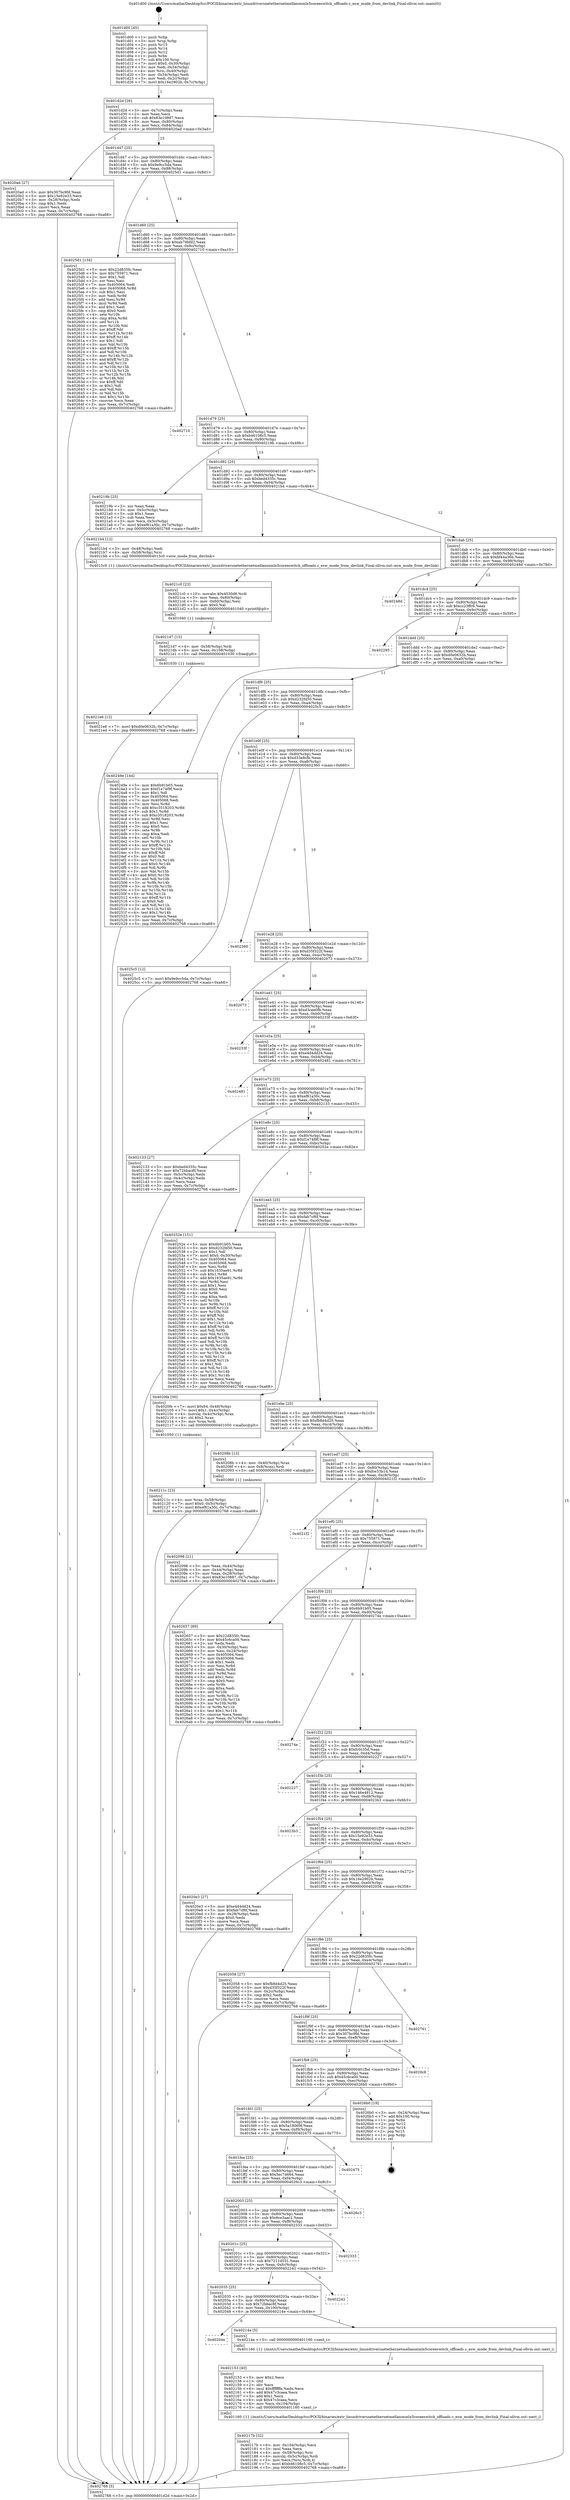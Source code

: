 digraph "0x401d00" {
  label = "0x401d00 (/mnt/c/Users/mathe/Desktop/tcc/POCII/binaries/extr_linuxdriversnetethernetmellanoxmlx5coreeswitch_offloads.c_esw_mode_from_devlink_Final-ollvm.out::main(0))"
  labelloc = "t"
  node[shape=record]

  Entry [label="",width=0.3,height=0.3,shape=circle,fillcolor=black,style=filled]
  "0x401d2d" [label="{
     0x401d2d [26]\l
     | [instrs]\l
     &nbsp;&nbsp;0x401d2d \<+3\>: mov -0x7c(%rbp),%eax\l
     &nbsp;&nbsp;0x401d30 \<+2\>: mov %eax,%ecx\l
     &nbsp;&nbsp;0x401d32 \<+6\>: sub $0x83e10887,%ecx\l
     &nbsp;&nbsp;0x401d38 \<+3\>: mov %eax,-0x80(%rbp)\l
     &nbsp;&nbsp;0x401d3b \<+6\>: mov %ecx,-0x84(%rbp)\l
     &nbsp;&nbsp;0x401d41 \<+6\>: je 00000000004020ad \<main+0x3ad\>\l
  }"]
  "0x4020ad" [label="{
     0x4020ad [27]\l
     | [instrs]\l
     &nbsp;&nbsp;0x4020ad \<+5\>: mov $0x307bc9fd,%eax\l
     &nbsp;&nbsp;0x4020b2 \<+5\>: mov $0x15e92e33,%ecx\l
     &nbsp;&nbsp;0x4020b7 \<+3\>: mov -0x28(%rbp),%edx\l
     &nbsp;&nbsp;0x4020ba \<+3\>: cmp $0x1,%edx\l
     &nbsp;&nbsp;0x4020bd \<+3\>: cmovl %ecx,%eax\l
     &nbsp;&nbsp;0x4020c0 \<+3\>: mov %eax,-0x7c(%rbp)\l
     &nbsp;&nbsp;0x4020c3 \<+5\>: jmp 0000000000402768 \<main+0xa68\>\l
  }"]
  "0x401d47" [label="{
     0x401d47 [25]\l
     | [instrs]\l
     &nbsp;&nbsp;0x401d47 \<+5\>: jmp 0000000000401d4c \<main+0x4c\>\l
     &nbsp;&nbsp;0x401d4c \<+3\>: mov -0x80(%rbp),%eax\l
     &nbsp;&nbsp;0x401d4f \<+5\>: sub $0x9e9cc5da,%eax\l
     &nbsp;&nbsp;0x401d54 \<+6\>: mov %eax,-0x88(%rbp)\l
     &nbsp;&nbsp;0x401d5a \<+6\>: je 00000000004025d1 \<main+0x8d1\>\l
  }"]
  Exit [label="",width=0.3,height=0.3,shape=circle,fillcolor=black,style=filled,peripheries=2]
  "0x4025d1" [label="{
     0x4025d1 [134]\l
     | [instrs]\l
     &nbsp;&nbsp;0x4025d1 \<+5\>: mov $0x22d835fc,%eax\l
     &nbsp;&nbsp;0x4025d6 \<+5\>: mov $0x755971,%ecx\l
     &nbsp;&nbsp;0x4025db \<+2\>: mov $0x1,%dl\l
     &nbsp;&nbsp;0x4025dd \<+2\>: xor %esi,%esi\l
     &nbsp;&nbsp;0x4025df \<+7\>: mov 0x405064,%edi\l
     &nbsp;&nbsp;0x4025e6 \<+8\>: mov 0x405068,%r8d\l
     &nbsp;&nbsp;0x4025ee \<+3\>: sub $0x1,%esi\l
     &nbsp;&nbsp;0x4025f1 \<+3\>: mov %edi,%r9d\l
     &nbsp;&nbsp;0x4025f4 \<+3\>: add %esi,%r9d\l
     &nbsp;&nbsp;0x4025f7 \<+4\>: imul %r9d,%edi\l
     &nbsp;&nbsp;0x4025fb \<+3\>: and $0x1,%edi\l
     &nbsp;&nbsp;0x4025fe \<+3\>: cmp $0x0,%edi\l
     &nbsp;&nbsp;0x402601 \<+4\>: sete %r10b\l
     &nbsp;&nbsp;0x402605 \<+4\>: cmp $0xa,%r8d\l
     &nbsp;&nbsp;0x402609 \<+4\>: setl %r11b\l
     &nbsp;&nbsp;0x40260d \<+3\>: mov %r10b,%bl\l
     &nbsp;&nbsp;0x402610 \<+3\>: xor $0xff,%bl\l
     &nbsp;&nbsp;0x402613 \<+3\>: mov %r11b,%r14b\l
     &nbsp;&nbsp;0x402616 \<+4\>: xor $0xff,%r14b\l
     &nbsp;&nbsp;0x40261a \<+3\>: xor $0x1,%dl\l
     &nbsp;&nbsp;0x40261d \<+3\>: mov %bl,%r15b\l
     &nbsp;&nbsp;0x402620 \<+4\>: and $0xff,%r15b\l
     &nbsp;&nbsp;0x402624 \<+3\>: and %dl,%r10b\l
     &nbsp;&nbsp;0x402627 \<+3\>: mov %r14b,%r12b\l
     &nbsp;&nbsp;0x40262a \<+4\>: and $0xff,%r12b\l
     &nbsp;&nbsp;0x40262e \<+3\>: and %dl,%r11b\l
     &nbsp;&nbsp;0x402631 \<+3\>: or %r10b,%r15b\l
     &nbsp;&nbsp;0x402634 \<+3\>: or %r11b,%r12b\l
     &nbsp;&nbsp;0x402637 \<+3\>: xor %r12b,%r15b\l
     &nbsp;&nbsp;0x40263a \<+3\>: or %r14b,%bl\l
     &nbsp;&nbsp;0x40263d \<+3\>: xor $0xff,%bl\l
     &nbsp;&nbsp;0x402640 \<+3\>: or $0x1,%dl\l
     &nbsp;&nbsp;0x402643 \<+2\>: and %dl,%bl\l
     &nbsp;&nbsp;0x402645 \<+3\>: or %bl,%r15b\l
     &nbsp;&nbsp;0x402648 \<+4\>: test $0x1,%r15b\l
     &nbsp;&nbsp;0x40264c \<+3\>: cmovne %ecx,%eax\l
     &nbsp;&nbsp;0x40264f \<+3\>: mov %eax,-0x7c(%rbp)\l
     &nbsp;&nbsp;0x402652 \<+5\>: jmp 0000000000402768 \<main+0xa68\>\l
  }"]
  "0x401d60" [label="{
     0x401d60 [25]\l
     | [instrs]\l
     &nbsp;&nbsp;0x401d60 \<+5\>: jmp 0000000000401d65 \<main+0x65\>\l
     &nbsp;&nbsp;0x401d65 \<+3\>: mov -0x80(%rbp),%eax\l
     &nbsp;&nbsp;0x401d68 \<+5\>: sub $0xab79bfd2,%eax\l
     &nbsp;&nbsp;0x401d6d \<+6\>: mov %eax,-0x8c(%rbp)\l
     &nbsp;&nbsp;0x401d73 \<+6\>: je 0000000000402710 \<main+0xa10\>\l
  }"]
  "0x4021e6" [label="{
     0x4021e6 [12]\l
     | [instrs]\l
     &nbsp;&nbsp;0x4021e6 \<+7\>: movl $0xd0e0632b,-0x7c(%rbp)\l
     &nbsp;&nbsp;0x4021ed \<+5\>: jmp 0000000000402768 \<main+0xa68\>\l
  }"]
  "0x402710" [label="{
     0x402710\l
  }", style=dashed]
  "0x401d79" [label="{
     0x401d79 [25]\l
     | [instrs]\l
     &nbsp;&nbsp;0x401d79 \<+5\>: jmp 0000000000401d7e \<main+0x7e\>\l
     &nbsp;&nbsp;0x401d7e \<+3\>: mov -0x80(%rbp),%eax\l
     &nbsp;&nbsp;0x401d81 \<+5\>: sub $0xb46108c5,%eax\l
     &nbsp;&nbsp;0x401d86 \<+6\>: mov %eax,-0x90(%rbp)\l
     &nbsp;&nbsp;0x401d8c \<+6\>: je 000000000040219b \<main+0x49b\>\l
  }"]
  "0x4021d7" [label="{
     0x4021d7 [15]\l
     | [instrs]\l
     &nbsp;&nbsp;0x4021d7 \<+4\>: mov -0x58(%rbp),%rdi\l
     &nbsp;&nbsp;0x4021db \<+6\>: mov %eax,-0x108(%rbp)\l
     &nbsp;&nbsp;0x4021e1 \<+5\>: call 0000000000401030 \<free@plt\>\l
     | [calls]\l
     &nbsp;&nbsp;0x401030 \{1\} (unknown)\l
  }"]
  "0x40219b" [label="{
     0x40219b [25]\l
     | [instrs]\l
     &nbsp;&nbsp;0x40219b \<+2\>: xor %eax,%eax\l
     &nbsp;&nbsp;0x40219d \<+3\>: mov -0x5c(%rbp),%ecx\l
     &nbsp;&nbsp;0x4021a0 \<+3\>: sub $0x1,%eax\l
     &nbsp;&nbsp;0x4021a3 \<+2\>: sub %eax,%ecx\l
     &nbsp;&nbsp;0x4021a5 \<+3\>: mov %ecx,-0x5c(%rbp)\l
     &nbsp;&nbsp;0x4021a8 \<+7\>: movl $0xef81a30c,-0x7c(%rbp)\l
     &nbsp;&nbsp;0x4021af \<+5\>: jmp 0000000000402768 \<main+0xa68\>\l
  }"]
  "0x401d92" [label="{
     0x401d92 [25]\l
     | [instrs]\l
     &nbsp;&nbsp;0x401d92 \<+5\>: jmp 0000000000401d97 \<main+0x97\>\l
     &nbsp;&nbsp;0x401d97 \<+3\>: mov -0x80(%rbp),%eax\l
     &nbsp;&nbsp;0x401d9a \<+5\>: sub $0xbed4335c,%eax\l
     &nbsp;&nbsp;0x401d9f \<+6\>: mov %eax,-0x94(%rbp)\l
     &nbsp;&nbsp;0x401da5 \<+6\>: je 00000000004021b4 \<main+0x4b4\>\l
  }"]
  "0x4021c0" [label="{
     0x4021c0 [23]\l
     | [instrs]\l
     &nbsp;&nbsp;0x4021c0 \<+10\>: movabs $0x4030d6,%rdi\l
     &nbsp;&nbsp;0x4021ca \<+3\>: mov %eax,-0x60(%rbp)\l
     &nbsp;&nbsp;0x4021cd \<+3\>: mov -0x60(%rbp),%esi\l
     &nbsp;&nbsp;0x4021d0 \<+2\>: mov $0x0,%al\l
     &nbsp;&nbsp;0x4021d2 \<+5\>: call 0000000000401040 \<printf@plt\>\l
     | [calls]\l
     &nbsp;&nbsp;0x401040 \{1\} (unknown)\l
  }"]
  "0x4021b4" [label="{
     0x4021b4 [12]\l
     | [instrs]\l
     &nbsp;&nbsp;0x4021b4 \<+3\>: mov -0x48(%rbp),%edi\l
     &nbsp;&nbsp;0x4021b7 \<+4\>: mov -0x58(%rbp),%rsi\l
     &nbsp;&nbsp;0x4021bb \<+5\>: call 00000000004015c0 \<esw_mode_from_devlink\>\l
     | [calls]\l
     &nbsp;&nbsp;0x4015c0 \{1\} (/mnt/c/Users/mathe/Desktop/tcc/POCII/binaries/extr_linuxdriversnetethernetmellanoxmlx5coreeswitch_offloads.c_esw_mode_from_devlink_Final-ollvm.out::esw_mode_from_devlink)\l
  }"]
  "0x401dab" [label="{
     0x401dab [25]\l
     | [instrs]\l
     &nbsp;&nbsp;0x401dab \<+5\>: jmp 0000000000401db0 \<main+0xb0\>\l
     &nbsp;&nbsp;0x401db0 \<+3\>: mov -0x80(%rbp),%eax\l
     &nbsp;&nbsp;0x401db3 \<+5\>: sub $0xbf44a36b,%eax\l
     &nbsp;&nbsp;0x401db8 \<+6\>: mov %eax,-0x98(%rbp)\l
     &nbsp;&nbsp;0x401dbe \<+6\>: je 000000000040248d \<main+0x78d\>\l
  }"]
  "0x40217b" [label="{
     0x40217b [32]\l
     | [instrs]\l
     &nbsp;&nbsp;0x40217b \<+6\>: mov -0x104(%rbp),%ecx\l
     &nbsp;&nbsp;0x402181 \<+3\>: imul %eax,%ecx\l
     &nbsp;&nbsp;0x402184 \<+4\>: mov -0x58(%rbp),%rsi\l
     &nbsp;&nbsp;0x402188 \<+4\>: movslq -0x5c(%rbp),%rdi\l
     &nbsp;&nbsp;0x40218c \<+3\>: mov %ecx,(%rsi,%rdi,4)\l
     &nbsp;&nbsp;0x40218f \<+7\>: movl $0xb46108c5,-0x7c(%rbp)\l
     &nbsp;&nbsp;0x402196 \<+5\>: jmp 0000000000402768 \<main+0xa68\>\l
  }"]
  "0x40248d" [label="{
     0x40248d\l
  }", style=dashed]
  "0x401dc4" [label="{
     0x401dc4 [25]\l
     | [instrs]\l
     &nbsp;&nbsp;0x401dc4 \<+5\>: jmp 0000000000401dc9 \<main+0xc9\>\l
     &nbsp;&nbsp;0x401dc9 \<+3\>: mov -0x80(%rbp),%eax\l
     &nbsp;&nbsp;0x401dcc \<+5\>: sub $0xcc23ffc6,%eax\l
     &nbsp;&nbsp;0x401dd1 \<+6\>: mov %eax,-0x9c(%rbp)\l
     &nbsp;&nbsp;0x401dd7 \<+6\>: je 0000000000402295 \<main+0x595\>\l
  }"]
  "0x402153" [label="{
     0x402153 [40]\l
     | [instrs]\l
     &nbsp;&nbsp;0x402153 \<+5\>: mov $0x2,%ecx\l
     &nbsp;&nbsp;0x402158 \<+1\>: cltd\l
     &nbsp;&nbsp;0x402159 \<+2\>: idiv %ecx\l
     &nbsp;&nbsp;0x40215b \<+6\>: imul $0xfffffffe,%edx,%ecx\l
     &nbsp;&nbsp;0x402161 \<+6\>: add $0x47c3caea,%ecx\l
     &nbsp;&nbsp;0x402167 \<+3\>: add $0x1,%ecx\l
     &nbsp;&nbsp;0x40216a \<+6\>: sub $0x47c3caea,%ecx\l
     &nbsp;&nbsp;0x402170 \<+6\>: mov %ecx,-0x104(%rbp)\l
     &nbsp;&nbsp;0x402176 \<+5\>: call 0000000000401160 \<next_i\>\l
     | [calls]\l
     &nbsp;&nbsp;0x401160 \{1\} (/mnt/c/Users/mathe/Desktop/tcc/POCII/binaries/extr_linuxdriversnetethernetmellanoxmlx5coreeswitch_offloads.c_esw_mode_from_devlink_Final-ollvm.out::next_i)\l
  }"]
  "0x402295" [label="{
     0x402295\l
  }", style=dashed]
  "0x401ddd" [label="{
     0x401ddd [25]\l
     | [instrs]\l
     &nbsp;&nbsp;0x401ddd \<+5\>: jmp 0000000000401de2 \<main+0xe2\>\l
     &nbsp;&nbsp;0x401de2 \<+3\>: mov -0x80(%rbp),%eax\l
     &nbsp;&nbsp;0x401de5 \<+5\>: sub $0xd0e0632b,%eax\l
     &nbsp;&nbsp;0x401dea \<+6\>: mov %eax,-0xa0(%rbp)\l
     &nbsp;&nbsp;0x401df0 \<+6\>: je 000000000040249e \<main+0x79e\>\l
  }"]
  "0x40204e" [label="{
     0x40204e\l
  }", style=dashed]
  "0x40249e" [label="{
     0x40249e [144]\l
     | [instrs]\l
     &nbsp;&nbsp;0x40249e \<+5\>: mov $0x6b91b05,%eax\l
     &nbsp;&nbsp;0x4024a3 \<+5\>: mov $0xf1e74f9f,%ecx\l
     &nbsp;&nbsp;0x4024a8 \<+2\>: mov $0x1,%dl\l
     &nbsp;&nbsp;0x4024aa \<+7\>: mov 0x405064,%esi\l
     &nbsp;&nbsp;0x4024b1 \<+7\>: mov 0x405068,%edi\l
     &nbsp;&nbsp;0x4024b8 \<+3\>: mov %esi,%r8d\l
     &nbsp;&nbsp;0x4024bb \<+7\>: add $0xc3518203,%r8d\l
     &nbsp;&nbsp;0x4024c2 \<+4\>: sub $0x1,%r8d\l
     &nbsp;&nbsp;0x4024c6 \<+7\>: sub $0xc3518203,%r8d\l
     &nbsp;&nbsp;0x4024cd \<+4\>: imul %r8d,%esi\l
     &nbsp;&nbsp;0x4024d1 \<+3\>: and $0x1,%esi\l
     &nbsp;&nbsp;0x4024d4 \<+3\>: cmp $0x0,%esi\l
     &nbsp;&nbsp;0x4024d7 \<+4\>: sete %r9b\l
     &nbsp;&nbsp;0x4024db \<+3\>: cmp $0xa,%edi\l
     &nbsp;&nbsp;0x4024de \<+4\>: setl %r10b\l
     &nbsp;&nbsp;0x4024e2 \<+3\>: mov %r9b,%r11b\l
     &nbsp;&nbsp;0x4024e5 \<+4\>: xor $0xff,%r11b\l
     &nbsp;&nbsp;0x4024e9 \<+3\>: mov %r10b,%bl\l
     &nbsp;&nbsp;0x4024ec \<+3\>: xor $0xff,%bl\l
     &nbsp;&nbsp;0x4024ef \<+3\>: xor $0x0,%dl\l
     &nbsp;&nbsp;0x4024f2 \<+3\>: mov %r11b,%r14b\l
     &nbsp;&nbsp;0x4024f5 \<+4\>: and $0x0,%r14b\l
     &nbsp;&nbsp;0x4024f9 \<+3\>: and %dl,%r9b\l
     &nbsp;&nbsp;0x4024fc \<+3\>: mov %bl,%r15b\l
     &nbsp;&nbsp;0x4024ff \<+4\>: and $0x0,%r15b\l
     &nbsp;&nbsp;0x402503 \<+3\>: and %dl,%r10b\l
     &nbsp;&nbsp;0x402506 \<+3\>: or %r9b,%r14b\l
     &nbsp;&nbsp;0x402509 \<+3\>: or %r10b,%r15b\l
     &nbsp;&nbsp;0x40250c \<+3\>: xor %r15b,%r14b\l
     &nbsp;&nbsp;0x40250f \<+3\>: or %bl,%r11b\l
     &nbsp;&nbsp;0x402512 \<+4\>: xor $0xff,%r11b\l
     &nbsp;&nbsp;0x402516 \<+3\>: or $0x0,%dl\l
     &nbsp;&nbsp;0x402519 \<+3\>: and %dl,%r11b\l
     &nbsp;&nbsp;0x40251c \<+3\>: or %r11b,%r14b\l
     &nbsp;&nbsp;0x40251f \<+4\>: test $0x1,%r14b\l
     &nbsp;&nbsp;0x402523 \<+3\>: cmovne %ecx,%eax\l
     &nbsp;&nbsp;0x402526 \<+3\>: mov %eax,-0x7c(%rbp)\l
     &nbsp;&nbsp;0x402529 \<+5\>: jmp 0000000000402768 \<main+0xa68\>\l
  }"]
  "0x401df6" [label="{
     0x401df6 [25]\l
     | [instrs]\l
     &nbsp;&nbsp;0x401df6 \<+5\>: jmp 0000000000401dfb \<main+0xfb\>\l
     &nbsp;&nbsp;0x401dfb \<+3\>: mov -0x80(%rbp),%eax\l
     &nbsp;&nbsp;0x401dfe \<+5\>: sub $0xd232fd50,%eax\l
     &nbsp;&nbsp;0x401e03 \<+6\>: mov %eax,-0xa4(%rbp)\l
     &nbsp;&nbsp;0x401e09 \<+6\>: je 00000000004025c5 \<main+0x8c5\>\l
  }"]
  "0x40214e" [label="{
     0x40214e [5]\l
     | [instrs]\l
     &nbsp;&nbsp;0x40214e \<+5\>: call 0000000000401160 \<next_i\>\l
     | [calls]\l
     &nbsp;&nbsp;0x401160 \{1\} (/mnt/c/Users/mathe/Desktop/tcc/POCII/binaries/extr_linuxdriversnetethernetmellanoxmlx5coreeswitch_offloads.c_esw_mode_from_devlink_Final-ollvm.out::next_i)\l
  }"]
  "0x4025c5" [label="{
     0x4025c5 [12]\l
     | [instrs]\l
     &nbsp;&nbsp;0x4025c5 \<+7\>: movl $0x9e9cc5da,-0x7c(%rbp)\l
     &nbsp;&nbsp;0x4025cc \<+5\>: jmp 0000000000402768 \<main+0xa68\>\l
  }"]
  "0x401e0f" [label="{
     0x401e0f [25]\l
     | [instrs]\l
     &nbsp;&nbsp;0x401e0f \<+5\>: jmp 0000000000401e14 \<main+0x114\>\l
     &nbsp;&nbsp;0x401e14 \<+3\>: mov -0x80(%rbp),%eax\l
     &nbsp;&nbsp;0x401e17 \<+5\>: sub $0xd33a8cfb,%eax\l
     &nbsp;&nbsp;0x401e1c \<+6\>: mov %eax,-0xa8(%rbp)\l
     &nbsp;&nbsp;0x401e22 \<+6\>: je 0000000000402360 \<main+0x660\>\l
  }"]
  "0x402035" [label="{
     0x402035 [25]\l
     | [instrs]\l
     &nbsp;&nbsp;0x402035 \<+5\>: jmp 000000000040203a \<main+0x33a\>\l
     &nbsp;&nbsp;0x40203a \<+3\>: mov -0x80(%rbp),%eax\l
     &nbsp;&nbsp;0x40203d \<+5\>: sub $0x72bbac8f,%eax\l
     &nbsp;&nbsp;0x402042 \<+6\>: mov %eax,-0x100(%rbp)\l
     &nbsp;&nbsp;0x402048 \<+6\>: je 000000000040214e \<main+0x44e\>\l
  }"]
  "0x402360" [label="{
     0x402360\l
  }", style=dashed]
  "0x401e28" [label="{
     0x401e28 [25]\l
     | [instrs]\l
     &nbsp;&nbsp;0x401e28 \<+5\>: jmp 0000000000401e2d \<main+0x12d\>\l
     &nbsp;&nbsp;0x401e2d \<+3\>: mov -0x80(%rbp),%eax\l
     &nbsp;&nbsp;0x401e30 \<+5\>: sub $0xd35f322f,%eax\l
     &nbsp;&nbsp;0x401e35 \<+6\>: mov %eax,-0xac(%rbp)\l
     &nbsp;&nbsp;0x401e3b \<+6\>: je 0000000000402073 \<main+0x373\>\l
  }"]
  "0x402242" [label="{
     0x402242\l
  }", style=dashed]
  "0x402073" [label="{
     0x402073\l
  }", style=dashed]
  "0x401e41" [label="{
     0x401e41 [25]\l
     | [instrs]\l
     &nbsp;&nbsp;0x401e41 \<+5\>: jmp 0000000000401e46 \<main+0x146\>\l
     &nbsp;&nbsp;0x401e46 \<+3\>: mov -0x80(%rbp),%eax\l
     &nbsp;&nbsp;0x401e49 \<+5\>: sub $0xd3cee0fb,%eax\l
     &nbsp;&nbsp;0x401e4e \<+6\>: mov %eax,-0xb0(%rbp)\l
     &nbsp;&nbsp;0x401e54 \<+6\>: je 000000000040233f \<main+0x63f\>\l
  }"]
  "0x40201c" [label="{
     0x40201c [25]\l
     | [instrs]\l
     &nbsp;&nbsp;0x40201c \<+5\>: jmp 0000000000402021 \<main+0x321\>\l
     &nbsp;&nbsp;0x402021 \<+3\>: mov -0x80(%rbp),%eax\l
     &nbsp;&nbsp;0x402024 \<+5\>: sub $0x7211d531,%eax\l
     &nbsp;&nbsp;0x402029 \<+6\>: mov %eax,-0xfc(%rbp)\l
     &nbsp;&nbsp;0x40202f \<+6\>: je 0000000000402242 \<main+0x542\>\l
  }"]
  "0x40233f" [label="{
     0x40233f\l
  }", style=dashed]
  "0x401e5a" [label="{
     0x401e5a [25]\l
     | [instrs]\l
     &nbsp;&nbsp;0x401e5a \<+5\>: jmp 0000000000401e5f \<main+0x15f\>\l
     &nbsp;&nbsp;0x401e5f \<+3\>: mov -0x80(%rbp),%eax\l
     &nbsp;&nbsp;0x401e62 \<+5\>: sub $0xe4d4dd24,%eax\l
     &nbsp;&nbsp;0x401e67 \<+6\>: mov %eax,-0xb4(%rbp)\l
     &nbsp;&nbsp;0x401e6d \<+6\>: je 0000000000402481 \<main+0x781\>\l
  }"]
  "0x402333" [label="{
     0x402333\l
  }", style=dashed]
  "0x402481" [label="{
     0x402481\l
  }", style=dashed]
  "0x401e73" [label="{
     0x401e73 [25]\l
     | [instrs]\l
     &nbsp;&nbsp;0x401e73 \<+5\>: jmp 0000000000401e78 \<main+0x178\>\l
     &nbsp;&nbsp;0x401e78 \<+3\>: mov -0x80(%rbp),%eax\l
     &nbsp;&nbsp;0x401e7b \<+5\>: sub $0xef81a30c,%eax\l
     &nbsp;&nbsp;0x401e80 \<+6\>: mov %eax,-0xb8(%rbp)\l
     &nbsp;&nbsp;0x401e86 \<+6\>: je 0000000000402133 \<main+0x433\>\l
  }"]
  "0x402003" [label="{
     0x402003 [25]\l
     | [instrs]\l
     &nbsp;&nbsp;0x402003 \<+5\>: jmp 0000000000402008 \<main+0x308\>\l
     &nbsp;&nbsp;0x402008 \<+3\>: mov -0x80(%rbp),%eax\l
     &nbsp;&nbsp;0x40200b \<+5\>: sub $0x6ce3aac2,%eax\l
     &nbsp;&nbsp;0x402010 \<+6\>: mov %eax,-0xf8(%rbp)\l
     &nbsp;&nbsp;0x402016 \<+6\>: je 0000000000402333 \<main+0x633\>\l
  }"]
  "0x402133" [label="{
     0x402133 [27]\l
     | [instrs]\l
     &nbsp;&nbsp;0x402133 \<+5\>: mov $0xbed4335c,%eax\l
     &nbsp;&nbsp;0x402138 \<+5\>: mov $0x72bbac8f,%ecx\l
     &nbsp;&nbsp;0x40213d \<+3\>: mov -0x5c(%rbp),%edx\l
     &nbsp;&nbsp;0x402140 \<+3\>: cmp -0x4c(%rbp),%edx\l
     &nbsp;&nbsp;0x402143 \<+3\>: cmovl %ecx,%eax\l
     &nbsp;&nbsp;0x402146 \<+3\>: mov %eax,-0x7c(%rbp)\l
     &nbsp;&nbsp;0x402149 \<+5\>: jmp 0000000000402768 \<main+0xa68\>\l
  }"]
  "0x401e8c" [label="{
     0x401e8c [25]\l
     | [instrs]\l
     &nbsp;&nbsp;0x401e8c \<+5\>: jmp 0000000000401e91 \<main+0x191\>\l
     &nbsp;&nbsp;0x401e91 \<+3\>: mov -0x80(%rbp),%eax\l
     &nbsp;&nbsp;0x401e94 \<+5\>: sub $0xf1e74f9f,%eax\l
     &nbsp;&nbsp;0x401e99 \<+6\>: mov %eax,-0xbc(%rbp)\l
     &nbsp;&nbsp;0x401e9f \<+6\>: je 000000000040252e \<main+0x82e\>\l
  }"]
  "0x4026c3" [label="{
     0x4026c3\l
  }", style=dashed]
  "0x40252e" [label="{
     0x40252e [151]\l
     | [instrs]\l
     &nbsp;&nbsp;0x40252e \<+5\>: mov $0x6b91b05,%eax\l
     &nbsp;&nbsp;0x402533 \<+5\>: mov $0xd232fd50,%ecx\l
     &nbsp;&nbsp;0x402538 \<+2\>: mov $0x1,%dl\l
     &nbsp;&nbsp;0x40253a \<+7\>: movl $0x0,-0x30(%rbp)\l
     &nbsp;&nbsp;0x402541 \<+7\>: mov 0x405064,%esi\l
     &nbsp;&nbsp;0x402548 \<+7\>: mov 0x405068,%edi\l
     &nbsp;&nbsp;0x40254f \<+3\>: mov %esi,%r8d\l
     &nbsp;&nbsp;0x402552 \<+7\>: sub $0x1635ae91,%r8d\l
     &nbsp;&nbsp;0x402559 \<+4\>: sub $0x1,%r8d\l
     &nbsp;&nbsp;0x40255d \<+7\>: add $0x1635ae91,%r8d\l
     &nbsp;&nbsp;0x402564 \<+4\>: imul %r8d,%esi\l
     &nbsp;&nbsp;0x402568 \<+3\>: and $0x1,%esi\l
     &nbsp;&nbsp;0x40256b \<+3\>: cmp $0x0,%esi\l
     &nbsp;&nbsp;0x40256e \<+4\>: sete %r9b\l
     &nbsp;&nbsp;0x402572 \<+3\>: cmp $0xa,%edi\l
     &nbsp;&nbsp;0x402575 \<+4\>: setl %r10b\l
     &nbsp;&nbsp;0x402579 \<+3\>: mov %r9b,%r11b\l
     &nbsp;&nbsp;0x40257c \<+4\>: xor $0xff,%r11b\l
     &nbsp;&nbsp;0x402580 \<+3\>: mov %r10b,%bl\l
     &nbsp;&nbsp;0x402583 \<+3\>: xor $0xff,%bl\l
     &nbsp;&nbsp;0x402586 \<+3\>: xor $0x1,%dl\l
     &nbsp;&nbsp;0x402589 \<+3\>: mov %r11b,%r14b\l
     &nbsp;&nbsp;0x40258c \<+4\>: and $0xff,%r14b\l
     &nbsp;&nbsp;0x402590 \<+3\>: and %dl,%r9b\l
     &nbsp;&nbsp;0x402593 \<+3\>: mov %bl,%r15b\l
     &nbsp;&nbsp;0x402596 \<+4\>: and $0xff,%r15b\l
     &nbsp;&nbsp;0x40259a \<+3\>: and %dl,%r10b\l
     &nbsp;&nbsp;0x40259d \<+3\>: or %r9b,%r14b\l
     &nbsp;&nbsp;0x4025a0 \<+3\>: or %r10b,%r15b\l
     &nbsp;&nbsp;0x4025a3 \<+3\>: xor %r15b,%r14b\l
     &nbsp;&nbsp;0x4025a6 \<+3\>: or %bl,%r11b\l
     &nbsp;&nbsp;0x4025a9 \<+4\>: xor $0xff,%r11b\l
     &nbsp;&nbsp;0x4025ad \<+3\>: or $0x1,%dl\l
     &nbsp;&nbsp;0x4025b0 \<+3\>: and %dl,%r11b\l
     &nbsp;&nbsp;0x4025b3 \<+3\>: or %r11b,%r14b\l
     &nbsp;&nbsp;0x4025b6 \<+4\>: test $0x1,%r14b\l
     &nbsp;&nbsp;0x4025ba \<+3\>: cmovne %ecx,%eax\l
     &nbsp;&nbsp;0x4025bd \<+3\>: mov %eax,-0x7c(%rbp)\l
     &nbsp;&nbsp;0x4025c0 \<+5\>: jmp 0000000000402768 \<main+0xa68\>\l
  }"]
  "0x401ea5" [label="{
     0x401ea5 [25]\l
     | [instrs]\l
     &nbsp;&nbsp;0x401ea5 \<+5\>: jmp 0000000000401eaa \<main+0x1aa\>\l
     &nbsp;&nbsp;0x401eaa \<+3\>: mov -0x80(%rbp),%eax\l
     &nbsp;&nbsp;0x401ead \<+5\>: sub $0xfab7cf6f,%eax\l
     &nbsp;&nbsp;0x401eb2 \<+6\>: mov %eax,-0xc0(%rbp)\l
     &nbsp;&nbsp;0x401eb8 \<+6\>: je 00000000004020fe \<main+0x3fe\>\l
  }"]
  "0x401fea" [label="{
     0x401fea [25]\l
     | [instrs]\l
     &nbsp;&nbsp;0x401fea \<+5\>: jmp 0000000000401fef \<main+0x2ef\>\l
     &nbsp;&nbsp;0x401fef \<+3\>: mov -0x80(%rbp),%eax\l
     &nbsp;&nbsp;0x401ff2 \<+5\>: sub $0x5ec74664,%eax\l
     &nbsp;&nbsp;0x401ff7 \<+6\>: mov %eax,-0xf4(%rbp)\l
     &nbsp;&nbsp;0x401ffd \<+6\>: je 00000000004026c3 \<main+0x9c3\>\l
  }"]
  "0x4020fe" [label="{
     0x4020fe [30]\l
     | [instrs]\l
     &nbsp;&nbsp;0x4020fe \<+7\>: movl $0x64,-0x48(%rbp)\l
     &nbsp;&nbsp;0x402105 \<+7\>: movl $0x1,-0x4c(%rbp)\l
     &nbsp;&nbsp;0x40210c \<+4\>: movslq -0x4c(%rbp),%rax\l
     &nbsp;&nbsp;0x402110 \<+4\>: shl $0x2,%rax\l
     &nbsp;&nbsp;0x402114 \<+3\>: mov %rax,%rdi\l
     &nbsp;&nbsp;0x402117 \<+5\>: call 0000000000401050 \<malloc@plt\>\l
     | [calls]\l
     &nbsp;&nbsp;0x401050 \{1\} (unknown)\l
  }"]
  "0x401ebe" [label="{
     0x401ebe [25]\l
     | [instrs]\l
     &nbsp;&nbsp;0x401ebe \<+5\>: jmp 0000000000401ec3 \<main+0x1c3\>\l
     &nbsp;&nbsp;0x401ec3 \<+3\>: mov -0x80(%rbp),%eax\l
     &nbsp;&nbsp;0x401ec6 \<+5\>: sub $0xfb8d4d25,%eax\l
     &nbsp;&nbsp;0x401ecb \<+6\>: mov %eax,-0xc4(%rbp)\l
     &nbsp;&nbsp;0x401ed1 \<+6\>: je 000000000040208b \<main+0x38b\>\l
  }"]
  "0x402475" [label="{
     0x402475\l
  }", style=dashed]
  "0x40208b" [label="{
     0x40208b [13]\l
     | [instrs]\l
     &nbsp;&nbsp;0x40208b \<+4\>: mov -0x40(%rbp),%rax\l
     &nbsp;&nbsp;0x40208f \<+4\>: mov 0x8(%rax),%rdi\l
     &nbsp;&nbsp;0x402093 \<+5\>: call 0000000000401060 \<atoi@plt\>\l
     | [calls]\l
     &nbsp;&nbsp;0x401060 \{1\} (unknown)\l
  }"]
  "0x401ed7" [label="{
     0x401ed7 [25]\l
     | [instrs]\l
     &nbsp;&nbsp;0x401ed7 \<+5\>: jmp 0000000000401edc \<main+0x1dc\>\l
     &nbsp;&nbsp;0x401edc \<+3\>: mov -0x80(%rbp),%eax\l
     &nbsp;&nbsp;0x401edf \<+5\>: sub $0xfce33b1d,%eax\l
     &nbsp;&nbsp;0x401ee4 \<+6\>: mov %eax,-0xc8(%rbp)\l
     &nbsp;&nbsp;0x401eea \<+6\>: je 00000000004021f2 \<main+0x4f2\>\l
  }"]
  "0x401fd1" [label="{
     0x401fd1 [25]\l
     | [instrs]\l
     &nbsp;&nbsp;0x401fd1 \<+5\>: jmp 0000000000401fd6 \<main+0x2d6\>\l
     &nbsp;&nbsp;0x401fd6 \<+3\>: mov -0x80(%rbp),%eax\l
     &nbsp;&nbsp;0x401fd9 \<+5\>: sub $0x5a18069f,%eax\l
     &nbsp;&nbsp;0x401fde \<+6\>: mov %eax,-0xf0(%rbp)\l
     &nbsp;&nbsp;0x401fe4 \<+6\>: je 0000000000402475 \<main+0x775\>\l
  }"]
  "0x4021f2" [label="{
     0x4021f2\l
  }", style=dashed]
  "0x401ef0" [label="{
     0x401ef0 [25]\l
     | [instrs]\l
     &nbsp;&nbsp;0x401ef0 \<+5\>: jmp 0000000000401ef5 \<main+0x1f5\>\l
     &nbsp;&nbsp;0x401ef5 \<+3\>: mov -0x80(%rbp),%eax\l
     &nbsp;&nbsp;0x401ef8 \<+5\>: sub $0x755971,%eax\l
     &nbsp;&nbsp;0x401efd \<+6\>: mov %eax,-0xcc(%rbp)\l
     &nbsp;&nbsp;0x401f03 \<+6\>: je 0000000000402657 \<main+0x957\>\l
  }"]
  "0x4026b0" [label="{
     0x4026b0 [19]\l
     | [instrs]\l
     &nbsp;&nbsp;0x4026b0 \<+3\>: mov -0x24(%rbp),%eax\l
     &nbsp;&nbsp;0x4026b3 \<+7\>: add $0x100,%rsp\l
     &nbsp;&nbsp;0x4026ba \<+1\>: pop %rbx\l
     &nbsp;&nbsp;0x4026bb \<+2\>: pop %r12\l
     &nbsp;&nbsp;0x4026bd \<+2\>: pop %r14\l
     &nbsp;&nbsp;0x4026bf \<+2\>: pop %r15\l
     &nbsp;&nbsp;0x4026c1 \<+1\>: pop %rbp\l
     &nbsp;&nbsp;0x4026c2 \<+1\>: ret\l
  }"]
  "0x402657" [label="{
     0x402657 [89]\l
     | [instrs]\l
     &nbsp;&nbsp;0x402657 \<+5\>: mov $0x22d835fc,%eax\l
     &nbsp;&nbsp;0x40265c \<+5\>: mov $0x45c6ca00,%ecx\l
     &nbsp;&nbsp;0x402661 \<+2\>: xor %edx,%edx\l
     &nbsp;&nbsp;0x402663 \<+3\>: mov -0x30(%rbp),%esi\l
     &nbsp;&nbsp;0x402666 \<+3\>: mov %esi,-0x24(%rbp)\l
     &nbsp;&nbsp;0x402669 \<+7\>: mov 0x405064,%esi\l
     &nbsp;&nbsp;0x402670 \<+7\>: mov 0x405068,%edi\l
     &nbsp;&nbsp;0x402677 \<+3\>: sub $0x1,%edx\l
     &nbsp;&nbsp;0x40267a \<+3\>: mov %esi,%r8d\l
     &nbsp;&nbsp;0x40267d \<+3\>: add %edx,%r8d\l
     &nbsp;&nbsp;0x402680 \<+4\>: imul %r8d,%esi\l
     &nbsp;&nbsp;0x402684 \<+3\>: and $0x1,%esi\l
     &nbsp;&nbsp;0x402687 \<+3\>: cmp $0x0,%esi\l
     &nbsp;&nbsp;0x40268a \<+4\>: sete %r9b\l
     &nbsp;&nbsp;0x40268e \<+3\>: cmp $0xa,%edi\l
     &nbsp;&nbsp;0x402691 \<+4\>: setl %r10b\l
     &nbsp;&nbsp;0x402695 \<+3\>: mov %r9b,%r11b\l
     &nbsp;&nbsp;0x402698 \<+3\>: and %r10b,%r11b\l
     &nbsp;&nbsp;0x40269b \<+3\>: xor %r10b,%r9b\l
     &nbsp;&nbsp;0x40269e \<+3\>: or %r9b,%r11b\l
     &nbsp;&nbsp;0x4026a1 \<+4\>: test $0x1,%r11b\l
     &nbsp;&nbsp;0x4026a5 \<+3\>: cmovne %ecx,%eax\l
     &nbsp;&nbsp;0x4026a8 \<+3\>: mov %eax,-0x7c(%rbp)\l
     &nbsp;&nbsp;0x4026ab \<+5\>: jmp 0000000000402768 \<main+0xa68\>\l
  }"]
  "0x401f09" [label="{
     0x401f09 [25]\l
     | [instrs]\l
     &nbsp;&nbsp;0x401f09 \<+5\>: jmp 0000000000401f0e \<main+0x20e\>\l
     &nbsp;&nbsp;0x401f0e \<+3\>: mov -0x80(%rbp),%eax\l
     &nbsp;&nbsp;0x401f11 \<+5\>: sub $0x6b91b05,%eax\l
     &nbsp;&nbsp;0x401f16 \<+6\>: mov %eax,-0xd0(%rbp)\l
     &nbsp;&nbsp;0x401f1c \<+6\>: je 000000000040274e \<main+0xa4e\>\l
  }"]
  "0x401fb8" [label="{
     0x401fb8 [25]\l
     | [instrs]\l
     &nbsp;&nbsp;0x401fb8 \<+5\>: jmp 0000000000401fbd \<main+0x2bd\>\l
     &nbsp;&nbsp;0x401fbd \<+3\>: mov -0x80(%rbp),%eax\l
     &nbsp;&nbsp;0x401fc0 \<+5\>: sub $0x45c6ca00,%eax\l
     &nbsp;&nbsp;0x401fc5 \<+6\>: mov %eax,-0xec(%rbp)\l
     &nbsp;&nbsp;0x401fcb \<+6\>: je 00000000004026b0 \<main+0x9b0\>\l
  }"]
  "0x40274e" [label="{
     0x40274e\l
  }", style=dashed]
  "0x401f22" [label="{
     0x401f22 [25]\l
     | [instrs]\l
     &nbsp;&nbsp;0x401f22 \<+5\>: jmp 0000000000401f27 \<main+0x227\>\l
     &nbsp;&nbsp;0x401f27 \<+3\>: mov -0x80(%rbp),%eax\l
     &nbsp;&nbsp;0x401f2a \<+5\>: sub $0xfc0c35d,%eax\l
     &nbsp;&nbsp;0x401f2f \<+6\>: mov %eax,-0xd4(%rbp)\l
     &nbsp;&nbsp;0x401f35 \<+6\>: je 0000000000402227 \<main+0x527\>\l
  }"]
  "0x4020c8" [label="{
     0x4020c8\l
  }", style=dashed]
  "0x402227" [label="{
     0x402227\l
  }", style=dashed]
  "0x401f3b" [label="{
     0x401f3b [25]\l
     | [instrs]\l
     &nbsp;&nbsp;0x401f3b \<+5\>: jmp 0000000000401f40 \<main+0x240\>\l
     &nbsp;&nbsp;0x401f40 \<+3\>: mov -0x80(%rbp),%eax\l
     &nbsp;&nbsp;0x401f43 \<+5\>: sub $0x146e4812,%eax\l
     &nbsp;&nbsp;0x401f48 \<+6\>: mov %eax,-0xd8(%rbp)\l
     &nbsp;&nbsp;0x401f4e \<+6\>: je 00000000004023b3 \<main+0x6b3\>\l
  }"]
  "0x401f9f" [label="{
     0x401f9f [25]\l
     | [instrs]\l
     &nbsp;&nbsp;0x401f9f \<+5\>: jmp 0000000000401fa4 \<main+0x2a4\>\l
     &nbsp;&nbsp;0x401fa4 \<+3\>: mov -0x80(%rbp),%eax\l
     &nbsp;&nbsp;0x401fa7 \<+5\>: sub $0x307bc9fd,%eax\l
     &nbsp;&nbsp;0x401fac \<+6\>: mov %eax,-0xe8(%rbp)\l
     &nbsp;&nbsp;0x401fb2 \<+6\>: je 00000000004020c8 \<main+0x3c8\>\l
  }"]
  "0x4023b3" [label="{
     0x4023b3\l
  }", style=dashed]
  "0x401f54" [label="{
     0x401f54 [25]\l
     | [instrs]\l
     &nbsp;&nbsp;0x401f54 \<+5\>: jmp 0000000000401f59 \<main+0x259\>\l
     &nbsp;&nbsp;0x401f59 \<+3\>: mov -0x80(%rbp),%eax\l
     &nbsp;&nbsp;0x401f5c \<+5\>: sub $0x15e92e33,%eax\l
     &nbsp;&nbsp;0x401f61 \<+6\>: mov %eax,-0xdc(%rbp)\l
     &nbsp;&nbsp;0x401f67 \<+6\>: je 00000000004020e3 \<main+0x3e3\>\l
  }"]
  "0x402761" [label="{
     0x402761\l
  }", style=dashed]
  "0x4020e3" [label="{
     0x4020e3 [27]\l
     | [instrs]\l
     &nbsp;&nbsp;0x4020e3 \<+5\>: mov $0xe4d4dd24,%eax\l
     &nbsp;&nbsp;0x4020e8 \<+5\>: mov $0xfab7cf6f,%ecx\l
     &nbsp;&nbsp;0x4020ed \<+3\>: mov -0x28(%rbp),%edx\l
     &nbsp;&nbsp;0x4020f0 \<+3\>: cmp $0x0,%edx\l
     &nbsp;&nbsp;0x4020f3 \<+3\>: cmove %ecx,%eax\l
     &nbsp;&nbsp;0x4020f6 \<+3\>: mov %eax,-0x7c(%rbp)\l
     &nbsp;&nbsp;0x4020f9 \<+5\>: jmp 0000000000402768 \<main+0xa68\>\l
  }"]
  "0x401f6d" [label="{
     0x401f6d [25]\l
     | [instrs]\l
     &nbsp;&nbsp;0x401f6d \<+5\>: jmp 0000000000401f72 \<main+0x272\>\l
     &nbsp;&nbsp;0x401f72 \<+3\>: mov -0x80(%rbp),%eax\l
     &nbsp;&nbsp;0x401f75 \<+5\>: sub $0x16e2902b,%eax\l
     &nbsp;&nbsp;0x401f7a \<+6\>: mov %eax,-0xe0(%rbp)\l
     &nbsp;&nbsp;0x401f80 \<+6\>: je 0000000000402058 \<main+0x358\>\l
  }"]
  "0x40211c" [label="{
     0x40211c [23]\l
     | [instrs]\l
     &nbsp;&nbsp;0x40211c \<+4\>: mov %rax,-0x58(%rbp)\l
     &nbsp;&nbsp;0x402120 \<+7\>: movl $0x0,-0x5c(%rbp)\l
     &nbsp;&nbsp;0x402127 \<+7\>: movl $0xef81a30c,-0x7c(%rbp)\l
     &nbsp;&nbsp;0x40212e \<+5\>: jmp 0000000000402768 \<main+0xa68\>\l
  }"]
  "0x402058" [label="{
     0x402058 [27]\l
     | [instrs]\l
     &nbsp;&nbsp;0x402058 \<+5\>: mov $0xfb8d4d25,%eax\l
     &nbsp;&nbsp;0x40205d \<+5\>: mov $0xd35f322f,%ecx\l
     &nbsp;&nbsp;0x402062 \<+3\>: mov -0x2c(%rbp),%edx\l
     &nbsp;&nbsp;0x402065 \<+3\>: cmp $0x2,%edx\l
     &nbsp;&nbsp;0x402068 \<+3\>: cmovne %ecx,%eax\l
     &nbsp;&nbsp;0x40206b \<+3\>: mov %eax,-0x7c(%rbp)\l
     &nbsp;&nbsp;0x40206e \<+5\>: jmp 0000000000402768 \<main+0xa68\>\l
  }"]
  "0x401f86" [label="{
     0x401f86 [25]\l
     | [instrs]\l
     &nbsp;&nbsp;0x401f86 \<+5\>: jmp 0000000000401f8b \<main+0x28b\>\l
     &nbsp;&nbsp;0x401f8b \<+3\>: mov -0x80(%rbp),%eax\l
     &nbsp;&nbsp;0x401f8e \<+5\>: sub $0x22d835fc,%eax\l
     &nbsp;&nbsp;0x401f93 \<+6\>: mov %eax,-0xe4(%rbp)\l
     &nbsp;&nbsp;0x401f99 \<+6\>: je 0000000000402761 \<main+0xa61\>\l
  }"]
  "0x402768" [label="{
     0x402768 [5]\l
     | [instrs]\l
     &nbsp;&nbsp;0x402768 \<+5\>: jmp 0000000000401d2d \<main+0x2d\>\l
  }"]
  "0x401d00" [label="{
     0x401d00 [45]\l
     | [instrs]\l
     &nbsp;&nbsp;0x401d00 \<+1\>: push %rbp\l
     &nbsp;&nbsp;0x401d01 \<+3\>: mov %rsp,%rbp\l
     &nbsp;&nbsp;0x401d04 \<+2\>: push %r15\l
     &nbsp;&nbsp;0x401d06 \<+2\>: push %r14\l
     &nbsp;&nbsp;0x401d08 \<+2\>: push %r12\l
     &nbsp;&nbsp;0x401d0a \<+1\>: push %rbx\l
     &nbsp;&nbsp;0x401d0b \<+7\>: sub $0x100,%rsp\l
     &nbsp;&nbsp;0x401d12 \<+7\>: movl $0x0,-0x30(%rbp)\l
     &nbsp;&nbsp;0x401d19 \<+3\>: mov %edi,-0x34(%rbp)\l
     &nbsp;&nbsp;0x401d1c \<+4\>: mov %rsi,-0x40(%rbp)\l
     &nbsp;&nbsp;0x401d20 \<+3\>: mov -0x34(%rbp),%edi\l
     &nbsp;&nbsp;0x401d23 \<+3\>: mov %edi,-0x2c(%rbp)\l
     &nbsp;&nbsp;0x401d26 \<+7\>: movl $0x16e2902b,-0x7c(%rbp)\l
  }"]
  "0x402098" [label="{
     0x402098 [21]\l
     | [instrs]\l
     &nbsp;&nbsp;0x402098 \<+3\>: mov %eax,-0x44(%rbp)\l
     &nbsp;&nbsp;0x40209b \<+3\>: mov -0x44(%rbp),%eax\l
     &nbsp;&nbsp;0x40209e \<+3\>: mov %eax,-0x28(%rbp)\l
     &nbsp;&nbsp;0x4020a1 \<+7\>: movl $0x83e10887,-0x7c(%rbp)\l
     &nbsp;&nbsp;0x4020a8 \<+5\>: jmp 0000000000402768 \<main+0xa68\>\l
  }"]
  Entry -> "0x401d00" [label=" 1"]
  "0x401d2d" -> "0x4020ad" [label=" 1"]
  "0x401d2d" -> "0x401d47" [label=" 15"]
  "0x4026b0" -> Exit [label=" 1"]
  "0x401d47" -> "0x4025d1" [label=" 1"]
  "0x401d47" -> "0x401d60" [label=" 14"]
  "0x402657" -> "0x402768" [label=" 1"]
  "0x401d60" -> "0x402710" [label=" 0"]
  "0x401d60" -> "0x401d79" [label=" 14"]
  "0x4025d1" -> "0x402768" [label=" 1"]
  "0x401d79" -> "0x40219b" [label=" 1"]
  "0x401d79" -> "0x401d92" [label=" 13"]
  "0x4025c5" -> "0x402768" [label=" 1"]
  "0x401d92" -> "0x4021b4" [label=" 1"]
  "0x401d92" -> "0x401dab" [label=" 12"]
  "0x40252e" -> "0x402768" [label=" 1"]
  "0x401dab" -> "0x40248d" [label=" 0"]
  "0x401dab" -> "0x401dc4" [label=" 12"]
  "0x40249e" -> "0x402768" [label=" 1"]
  "0x401dc4" -> "0x402295" [label=" 0"]
  "0x401dc4" -> "0x401ddd" [label=" 12"]
  "0x4021e6" -> "0x402768" [label=" 1"]
  "0x401ddd" -> "0x40249e" [label=" 1"]
  "0x401ddd" -> "0x401df6" [label=" 11"]
  "0x4021d7" -> "0x4021e6" [label=" 1"]
  "0x401df6" -> "0x4025c5" [label=" 1"]
  "0x401df6" -> "0x401e0f" [label=" 10"]
  "0x4021c0" -> "0x4021d7" [label=" 1"]
  "0x401e0f" -> "0x402360" [label=" 0"]
  "0x401e0f" -> "0x401e28" [label=" 10"]
  "0x40219b" -> "0x402768" [label=" 1"]
  "0x401e28" -> "0x402073" [label=" 0"]
  "0x401e28" -> "0x401e41" [label=" 10"]
  "0x40217b" -> "0x402768" [label=" 1"]
  "0x401e41" -> "0x40233f" [label=" 0"]
  "0x401e41" -> "0x401e5a" [label=" 10"]
  "0x40214e" -> "0x402153" [label=" 1"]
  "0x401e5a" -> "0x402481" [label=" 0"]
  "0x401e5a" -> "0x401e73" [label=" 10"]
  "0x402035" -> "0x40204e" [label=" 0"]
  "0x401e73" -> "0x402133" [label=" 2"]
  "0x401e73" -> "0x401e8c" [label=" 8"]
  "0x4021b4" -> "0x4021c0" [label=" 1"]
  "0x401e8c" -> "0x40252e" [label=" 1"]
  "0x401e8c" -> "0x401ea5" [label=" 7"]
  "0x40201c" -> "0x402035" [label=" 1"]
  "0x401ea5" -> "0x4020fe" [label=" 1"]
  "0x401ea5" -> "0x401ebe" [label=" 6"]
  "0x402153" -> "0x40217b" [label=" 1"]
  "0x401ebe" -> "0x40208b" [label=" 1"]
  "0x401ebe" -> "0x401ed7" [label=" 5"]
  "0x402003" -> "0x40201c" [label=" 1"]
  "0x401ed7" -> "0x4021f2" [label=" 0"]
  "0x401ed7" -> "0x401ef0" [label=" 5"]
  "0x402035" -> "0x40214e" [label=" 1"]
  "0x401ef0" -> "0x402657" [label=" 1"]
  "0x401ef0" -> "0x401f09" [label=" 4"]
  "0x401fea" -> "0x402003" [label=" 1"]
  "0x401f09" -> "0x40274e" [label=" 0"]
  "0x401f09" -> "0x401f22" [label=" 4"]
  "0x40201c" -> "0x402242" [label=" 0"]
  "0x401f22" -> "0x402227" [label=" 0"]
  "0x401f22" -> "0x401f3b" [label=" 4"]
  "0x401fd1" -> "0x401fea" [label=" 1"]
  "0x401f3b" -> "0x4023b3" [label=" 0"]
  "0x401f3b" -> "0x401f54" [label=" 4"]
  "0x402003" -> "0x402333" [label=" 0"]
  "0x401f54" -> "0x4020e3" [label=" 1"]
  "0x401f54" -> "0x401f6d" [label=" 3"]
  "0x401fb8" -> "0x401fd1" [label=" 1"]
  "0x401f6d" -> "0x402058" [label=" 1"]
  "0x401f6d" -> "0x401f86" [label=" 2"]
  "0x402058" -> "0x402768" [label=" 1"]
  "0x401d00" -> "0x401d2d" [label=" 1"]
  "0x402768" -> "0x401d2d" [label=" 15"]
  "0x40208b" -> "0x402098" [label=" 1"]
  "0x402098" -> "0x402768" [label=" 1"]
  "0x4020ad" -> "0x402768" [label=" 1"]
  "0x4020e3" -> "0x402768" [label=" 1"]
  "0x4020fe" -> "0x40211c" [label=" 1"]
  "0x40211c" -> "0x402768" [label=" 1"]
  "0x402133" -> "0x402768" [label=" 2"]
  "0x401fb8" -> "0x4026b0" [label=" 1"]
  "0x401f86" -> "0x402761" [label=" 0"]
  "0x401f86" -> "0x401f9f" [label=" 2"]
  "0x401fd1" -> "0x402475" [label=" 0"]
  "0x401f9f" -> "0x4020c8" [label=" 0"]
  "0x401f9f" -> "0x401fb8" [label=" 2"]
  "0x401fea" -> "0x4026c3" [label=" 0"]
}
